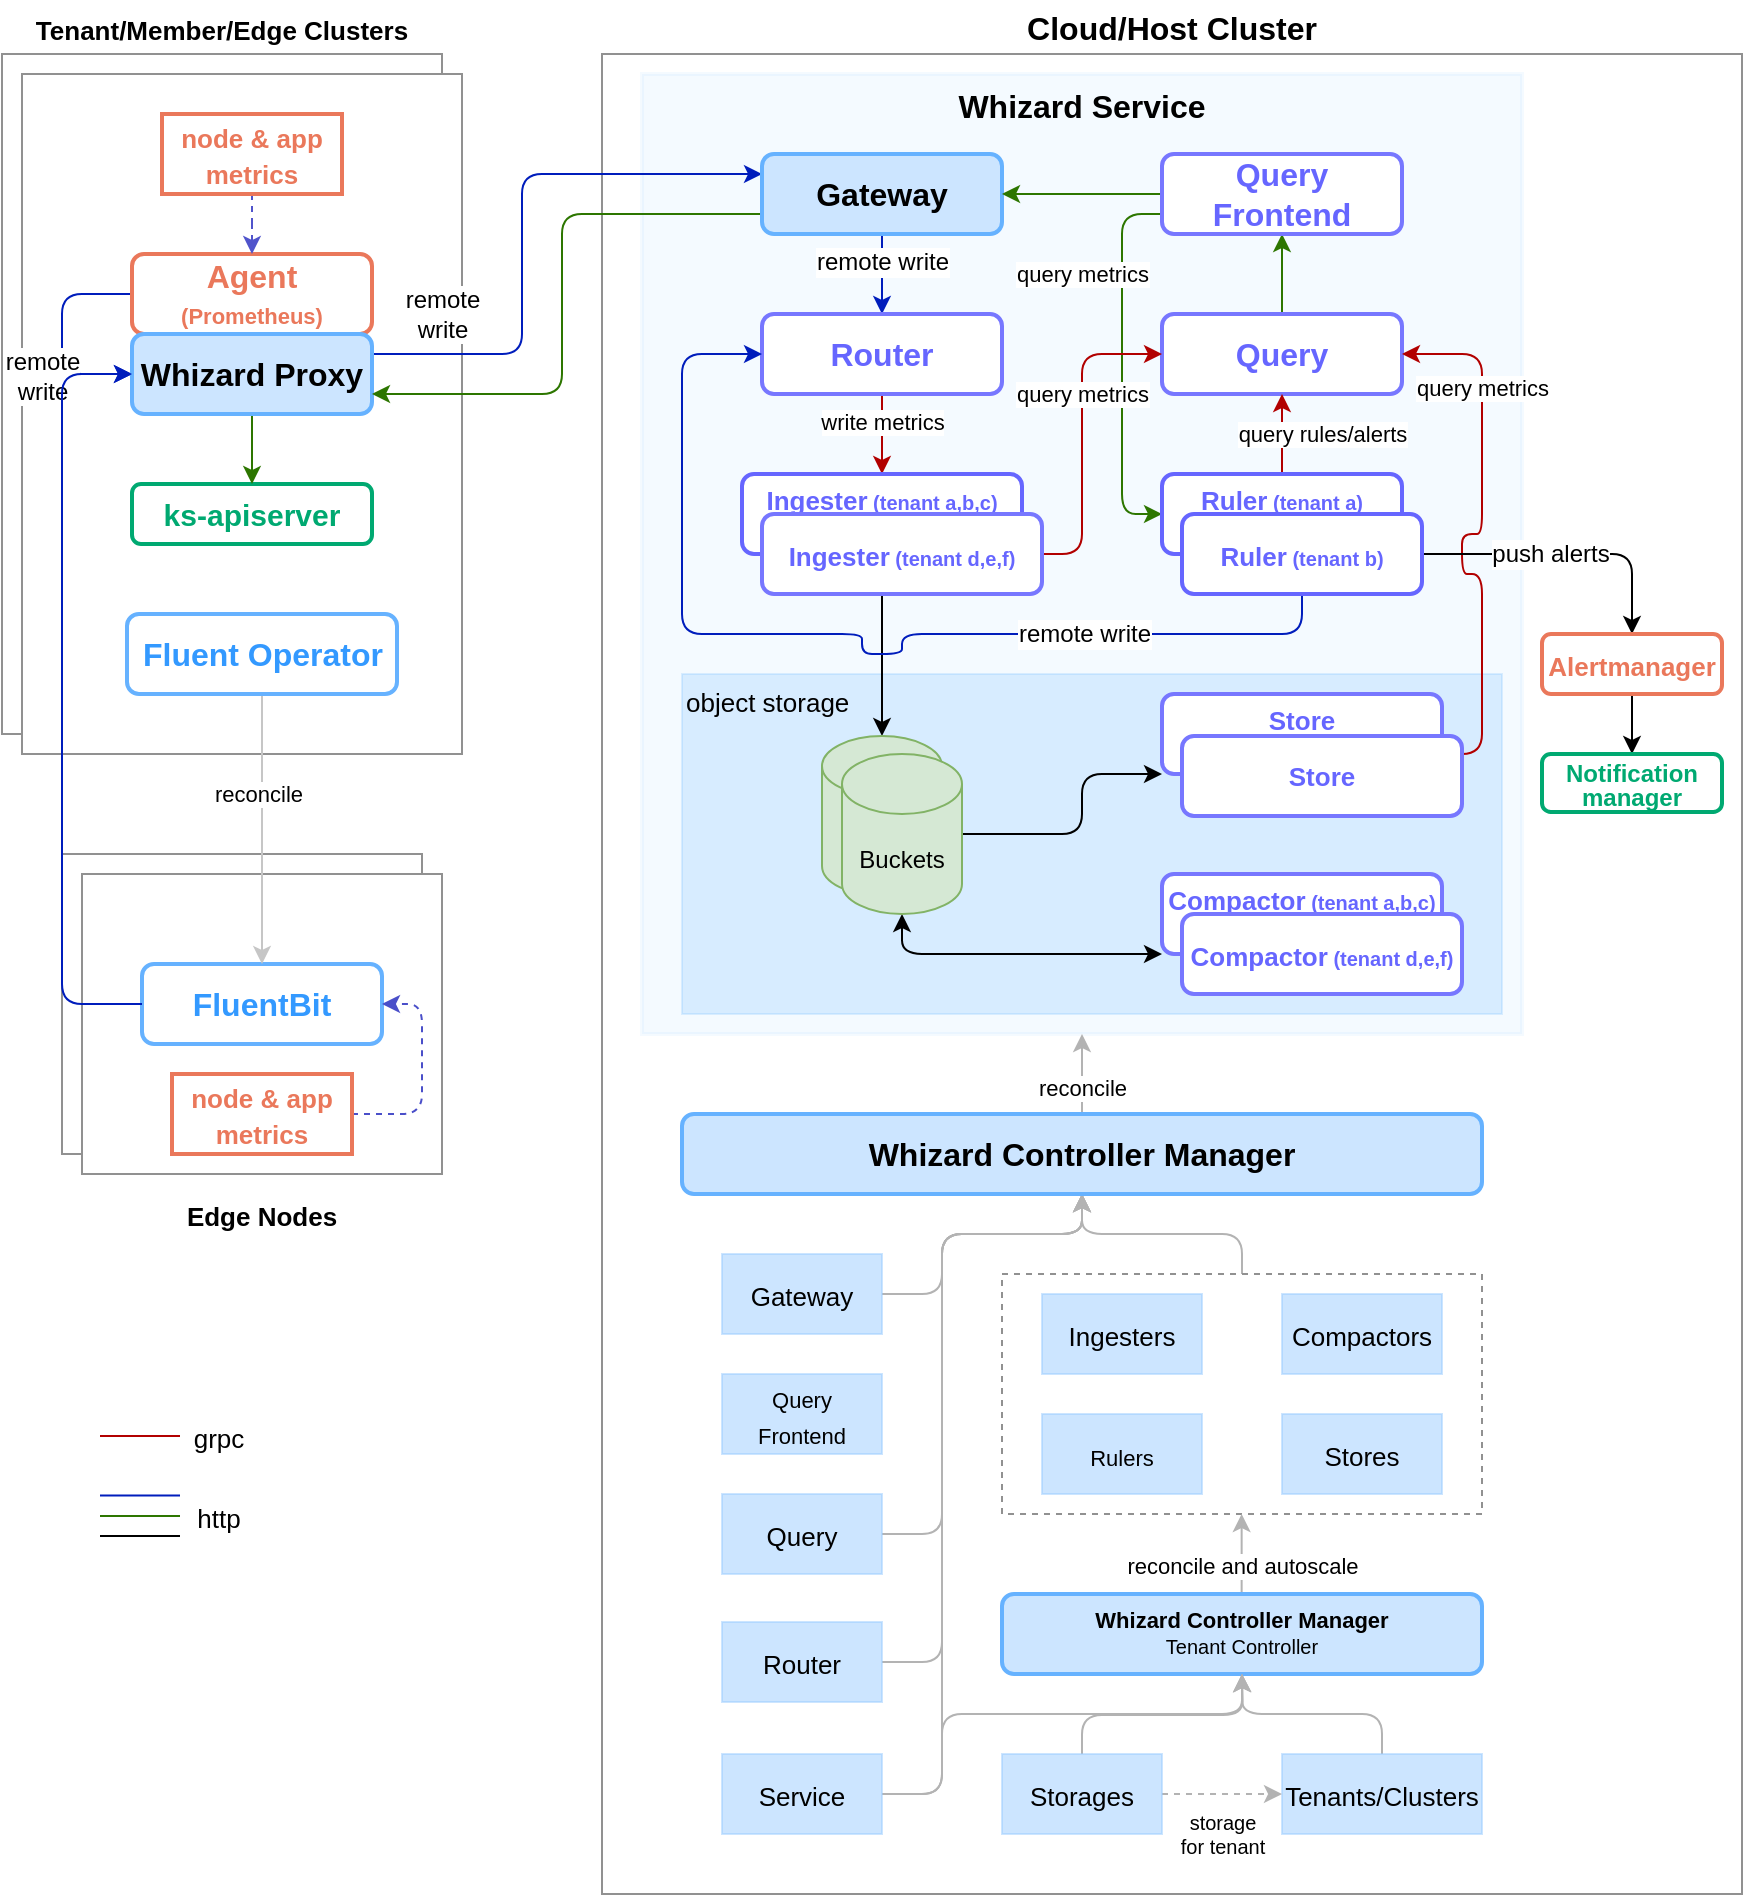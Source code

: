 <mxfile>
    <diagram id="Wn8onYKOnq_qN8UQVsHJ" name="Page-1">
        <mxGraphModel dx="1137" dy="651" grid="1" gridSize="10" guides="1" tooltips="1" connect="1" arrows="1" fold="1" page="1" pageScale="1" pageWidth="1654" pageHeight="2336" math="0" shadow="0">
            <root>
                <mxCell id="0"/>
                <mxCell id="1" parent="0" visible="0"/>
                <mxCell id="JxBNzHUlp17vYYM24ywU-93" value="background" parent="0" visible="0"/>
                <mxCell id="JxBNzHUlp17vYYM24ywU-95" value="design" style="" parent="0"/>
                <mxCell id="JxBNzHUlp17vYYM24ywU-99" value="&lt;font style=&quot;&quot;&gt;&lt;font style=&quot;font-size: 16px;&quot;&gt;&lt;b&gt;Cloud/Host Cluster&lt;/b&gt;&lt;/font&gt;&lt;br&gt;&lt;/font&gt;" style="rounded=0;whiteSpace=wrap;html=1;verticalAlign=bottom;labelPosition=center;verticalLabelPosition=top;align=center;fontSize=20;fillColor=none;strokeColor=#919191;" parent="JxBNzHUlp17vYYM24ywU-95" vertex="1">
                    <mxGeometry x="370" y="910" width="570" height="920" as="geometry"/>
                </mxCell>
                <mxCell id="JxBNzHUlp17vYYM24ywU-96" value="" style="rounded=0;whiteSpace=wrap;html=1;verticalAlign=top;labelPosition=center;verticalLabelPosition=middle;align=center;fontSize=20;fillColor=default;strokeColor=#919191;shadow=0;" parent="JxBNzHUlp17vYYM24ywU-95" vertex="1">
                    <mxGeometry x="100" y="1310" width="180" height="150" as="geometry"/>
                </mxCell>
                <mxCell id="JxBNzHUlp17vYYM24ywU-97" value="&lt;font style=&quot;font-size: 13px;&quot;&gt;&lt;b&gt;Edge Nodes&lt;/b&gt;&lt;/font&gt;" style="rounded=0;whiteSpace=wrap;html=1;verticalAlign=top;labelPosition=center;verticalLabelPosition=bottom;align=center;fontSize=20;fillColor=default;strokeColor=#919191;shadow=0;" parent="JxBNzHUlp17vYYM24ywU-95" vertex="1">
                    <mxGeometry x="110" y="1320" width="180" height="150" as="geometry"/>
                </mxCell>
                <mxCell id="JxBNzHUlp17vYYM24ywU-101" style="edgeStyle=orthogonalEdgeStyle;html=1;entryX=0.5;entryY=1;entryDx=0;entryDy=0;fontSize=11;fontColor=#000000;strokeColor=#B3B3B3;" parent="JxBNzHUlp17vYYM24ywU-95" source="JxBNzHUlp17vYYM24ywU-102" target="JxBNzHUlp17vYYM24ywU-182" edge="1">
                    <mxGeometry relative="1" as="geometry"/>
                </mxCell>
                <mxCell id="JxBNzHUlp17vYYM24ywU-102" value="" style="rounded=0;whiteSpace=wrap;html=1;verticalAlign=top;labelPosition=center;verticalLabelPosition=bottom;align=center;fontSize=20;fillColor=none;strokeColor=#919191;dashed=1;" parent="JxBNzHUlp17vYYM24ywU-95" vertex="1">
                    <mxGeometry x="570" y="1520" width="240" height="120" as="geometry"/>
                </mxCell>
                <mxCell id="JxBNzHUlp17vYYM24ywU-103" value="&lt;span style=&quot;font-size: 16px&quot;&gt;&lt;b&gt;Whizard Service&lt;/b&gt;&lt;/span&gt;" style="rounded=0;whiteSpace=wrap;html=1;fontSize=15;strokeWidth=2;fillColor=#66B2FF;gradientColor=none;gradientDirection=north;strokeColor=#66B2FF;verticalAlign=top;opacity=7;" parent="JxBNzHUlp17vYYM24ywU-95" vertex="1">
                    <mxGeometry x="390" y="920" width="440" height="480" as="geometry"/>
                </mxCell>
                <mxCell id="JxBNzHUlp17vYYM24ywU-104" value="&lt;font style=&quot;font-size: 13px;&quot;&gt;object storage&lt;/font&gt;" style="rounded=0;whiteSpace=wrap;html=1;verticalAlign=top;labelPosition=center;verticalLabelPosition=middle;align=left;fontSize=13;fillColor=#66B2FF;strokeColor=#66B2FF;shadow=0;opacity=20;" parent="JxBNzHUlp17vYYM24ywU-95" vertex="1">
                    <mxGeometry x="410" y="1220" width="410" height="170" as="geometry"/>
                </mxCell>
                <mxCell id="JxBNzHUlp17vYYM24ywU-105" value="&lt;font size=&quot;1&quot; style=&quot;&quot;&gt;&lt;b style=&quot;font-size: 13px;&quot;&gt;Tenant/Member/Edge Clusters&lt;/b&gt;&lt;/font&gt;" style="rounded=0;whiteSpace=wrap;html=1;verticalAlign=bottom;labelPosition=center;verticalLabelPosition=top;align=center;fontSize=20;fillColor=default;strokeColor=#919191;" parent="JxBNzHUlp17vYYM24ywU-95" vertex="1">
                    <mxGeometry x="70" y="910" width="220" height="340" as="geometry"/>
                </mxCell>
                <mxCell id="JxBNzHUlp17vYYM24ywU-106" value="" style="rounded=0;whiteSpace=wrap;html=1;verticalAlign=bottom;labelPosition=center;verticalLabelPosition=top;align=center;fontSize=20;fillColor=default;strokeColor=#919191;shadow=0;" parent="JxBNzHUlp17vYYM24ywU-95" vertex="1">
                    <mxGeometry x="80" y="920" width="220" height="340" as="geometry"/>
                </mxCell>
                <mxCell id="JxBNzHUlp17vYYM24ywU-107" value="&lt;font color=&quot;#00a971&quot; style=&quot;font-size: 15px;&quot;&gt;&lt;b style=&quot;font-size: 15px;&quot;&gt;ks-apiserver&lt;/b&gt;&lt;/font&gt;" style="rounded=1;whiteSpace=wrap;html=1;strokeWidth=2;fontSize=15;fillColor=#FFFFFF;strokeColor=#00A971;" parent="JxBNzHUlp17vYYM24ywU-95" vertex="1">
                    <mxGeometry x="135" y="1125" width="120" height="30" as="geometry"/>
                </mxCell>
                <mxCell id="JxBNzHUlp17vYYM24ywU-108" style="edgeStyle=orthogonalEdgeStyle;html=1;entryX=0;entryY=0.5;entryDx=0;entryDy=0;fontSize=16;exitX=0;exitY=0.5;exitDx=0;exitDy=0;strokeColor=#001DBC;" parent="JxBNzHUlp17vYYM24ywU-95" source="JxBNzHUlp17vYYM24ywU-110" target="JxBNzHUlp17vYYM24ywU-114" edge="1">
                    <mxGeometry relative="1" as="geometry">
                        <Array as="points">
                            <mxPoint x="100" y="1030"/>
                            <mxPoint x="100" y="1070"/>
                        </Array>
                    </mxGeometry>
                </mxCell>
                <mxCell id="JxBNzHUlp17vYYM24ywU-109" value="&lt;font style=&quot;font-size: 12px;&quot;&gt;remote&lt;br&gt;write&lt;/font&gt;" style="edgeLabel;html=1;align=center;verticalAlign=middle;resizable=0;points=[];fontSize=12;" parent="JxBNzHUlp17vYYM24ywU-108" connectable="0" vertex="1">
                    <mxGeometry x="-0.189" y="-1" relative="1" as="geometry">
                        <mxPoint x="-9" y="31" as="offset"/>
                    </mxGeometry>
                </mxCell>
                <mxCell id="JxBNzHUlp17vYYM24ywU-110" value="&lt;font&gt;&lt;b&gt;&lt;span style=&quot;font-size: 16px&quot;&gt;Agent &lt;/span&gt;&lt;font style=&quot;font-size: 11px&quot;&gt;(Prometheus)&lt;/font&gt;&lt;/b&gt;&lt;/font&gt;" style="rounded=1;whiteSpace=wrap;html=1;fontSize=15;strokeWidth=2;fillColor=#FFFFFF;gradientColor=none;gradientDirection=north;strokeColor=#EA785B;fontColor=#EA785B;" parent="JxBNzHUlp17vYYM24ywU-95" vertex="1">
                    <mxGeometry x="135" y="1010" width="120" height="40" as="geometry"/>
                </mxCell>
                <mxCell id="JxBNzHUlp17vYYM24ywU-111" style="edgeStyle=orthogonalEdgeStyle;html=1;startArrow=none;startFill=0;strokeColor=#001DBC;elbow=vertical;exitX=1;exitY=0.25;exitDx=0;exitDy=0;entryX=0;entryY=0.25;entryDx=0;entryDy=0;" parent="JxBNzHUlp17vYYM24ywU-95" source="JxBNzHUlp17vYYM24ywU-114" target="JxBNzHUlp17vYYM24ywU-121" edge="1">
                    <mxGeometry relative="1" as="geometry">
                        <Array as="points">
                            <mxPoint x="330" y="1060"/>
                            <mxPoint x="330" y="970"/>
                        </Array>
                        <mxPoint x="110" y="1020" as="targetPoint"/>
                    </mxGeometry>
                </mxCell>
                <mxCell id="JxBNzHUlp17vYYM24ywU-112" value="&lt;font style=&quot;font-size: 12px;&quot;&gt;remote &lt;br&gt;write&lt;/font&gt;" style="edgeLabel;html=1;align=center;verticalAlign=middle;resizable=0;points=[];fontSize=12;" parent="JxBNzHUlp17vYYM24ywU-111" connectable="0" vertex="1">
                    <mxGeometry x="0.025" y="1" relative="1" as="geometry">
                        <mxPoint x="-39" y="51" as="offset"/>
                    </mxGeometry>
                </mxCell>
                <mxCell id="JxBNzHUlp17vYYM24ywU-113" style="edgeStyle=orthogonalEdgeStyle;html=1;startArrow=none;startFill=0;strokeColor=#2D7600;elbow=vertical;" parent="JxBNzHUlp17vYYM24ywU-95" source="JxBNzHUlp17vYYM24ywU-114" target="JxBNzHUlp17vYYM24ywU-107" edge="1">
                    <mxGeometry relative="1" as="geometry"/>
                </mxCell>
                <mxCell id="JxBNzHUlp17vYYM24ywU-114" value="&lt;span style=&quot;font-size: 16px&quot;&gt;&lt;b&gt;Whizard Proxy&lt;/b&gt;&lt;/span&gt;" style="rounded=1;whiteSpace=wrap;html=1;fontSize=15;strokeWidth=2;fillColor=#CCE5FF;gradientColor=none;gradientDirection=east;strokeColor=#66B2FF;fontColor=#000000;" parent="JxBNzHUlp17vYYM24ywU-95" vertex="1">
                    <mxGeometry x="135" y="1050" width="120" height="40" as="geometry"/>
                </mxCell>
                <mxCell id="JxBNzHUlp17vYYM24ywU-115" style="edgeStyle=orthogonalEdgeStyle;html=1;fontSize=11;fontColor=#E6E6E6;strokeColor=#B3B3B3;" parent="JxBNzHUlp17vYYM24ywU-95" edge="1">
                    <mxGeometry relative="1" as="geometry">
                        <mxPoint x="689.82" y="1680" as="sourcePoint"/>
                        <mxPoint x="689.82" y="1640" as="targetPoint"/>
                    </mxGeometry>
                </mxCell>
                <mxCell id="JxBNzHUlp17vYYM24ywU-116" value="&lt;font color=&quot;#000000&quot;&gt;reconcile and autoscale&lt;/font&gt;" style="edgeLabel;html=1;align=center;verticalAlign=middle;resizable=0;points=[];fontSize=11;fontColor=#E6E6E6;" parent="JxBNzHUlp17vYYM24ywU-115" connectable="0" vertex="1">
                    <mxGeometry x="-0.286" y="-1" relative="1" as="geometry">
                        <mxPoint x="-1" as="offset"/>
                    </mxGeometry>
                </mxCell>
                <mxCell id="JxBNzHUlp17vYYM24ywU-117" value="&lt;font&gt;&lt;b style=&quot;font-size: 11px&quot;&gt;Whizard Controller Manager&lt;/b&gt;&lt;br&gt;&lt;font style=&quot;font-size: 10px&quot;&gt;Tenant Controller&lt;/font&gt;&lt;br&gt;&lt;/font&gt;" style="rounded=1;whiteSpace=wrap;html=1;fontSize=11;strokeWidth=2;fillColor=#CCE5FF;gradientColor=#CCE5FF;gradientDirection=east;strokeColor=#66B2FF;verticalAlign=top;fontColor=#000000;" parent="JxBNzHUlp17vYYM24ywU-95" vertex="1">
                    <mxGeometry x="570" y="1680" width="240" height="40" as="geometry"/>
                </mxCell>
                <mxCell id="JxBNzHUlp17vYYM24ywU-118" style="edgeStyle=orthogonalEdgeStyle;html=1;entryX=0.5;entryY=0;entryDx=0;entryDy=0;strokeColor=#001DBC;" parent="JxBNzHUlp17vYYM24ywU-95" source="JxBNzHUlp17vYYM24ywU-121" target="JxBNzHUlp17vYYM24ywU-130" edge="1">
                    <mxGeometry relative="1" as="geometry"/>
                </mxCell>
                <mxCell id="JxBNzHUlp17vYYM24ywU-119" value="remote write" style="edgeLabel;html=1;align=center;verticalAlign=middle;resizable=0;points=[];fontSize=12;" parent="JxBNzHUlp17vYYM24ywU-118" connectable="0" vertex="1">
                    <mxGeometry x="-0.305" relative="1" as="geometry">
                        <mxPoint as="offset"/>
                    </mxGeometry>
                </mxCell>
                <mxCell id="JxBNzHUlp17vYYM24ywU-120" style="edgeStyle=orthogonalEdgeStyle;html=1;entryX=1;entryY=0.75;entryDx=0;entryDy=0;startArrow=none;startFill=0;strokeColor=#2D7600;elbow=vertical;exitX=0;exitY=0.75;exitDx=0;exitDy=0;" parent="JxBNzHUlp17vYYM24ywU-95" source="JxBNzHUlp17vYYM24ywU-121" target="JxBNzHUlp17vYYM24ywU-114" edge="1">
                    <mxGeometry relative="1" as="geometry">
                        <Array as="points">
                            <mxPoint x="350" y="990"/>
                            <mxPoint x="350" y="1080"/>
                        </Array>
                    </mxGeometry>
                </mxCell>
                <mxCell id="JxBNzHUlp17vYYM24ywU-121" value="&lt;span style=&quot;font-size: 16px&quot;&gt;&lt;b&gt;Gateway&lt;/b&gt;&lt;/span&gt;" style="rounded=1;whiteSpace=wrap;html=1;fontSize=15;strokeWidth=2;fillColor=#CCE5FF;gradientColor=none;gradientDirection=east;strokeColor=#66B2FF;" parent="JxBNzHUlp17vYYM24ywU-95" vertex="1">
                    <mxGeometry x="450" y="960" width="120" height="40" as="geometry"/>
                </mxCell>
                <mxCell id="JxBNzHUlp17vYYM24ywU-122" style="edgeStyle=orthogonalEdgeStyle;html=1;strokeColor=#2D7600;" parent="JxBNzHUlp17vYYM24ywU-95" source="JxBNzHUlp17vYYM24ywU-125" target="JxBNzHUlp17vYYM24ywU-127" edge="1">
                    <mxGeometry relative="1" as="geometry"/>
                </mxCell>
                <mxCell id="JxBNzHUlp17vYYM24ywU-123" style="edgeStyle=orthogonalEdgeStyle;html=1;entryX=0;entryY=0.5;entryDx=0;entryDy=0;startArrow=none;startFill=0;strokeColor=#2D7600;elbow=vertical;exitX=0;exitY=0.75;exitDx=0;exitDy=0;" parent="JxBNzHUlp17vYYM24ywU-95" source="JxBNzHUlp17vYYM24ywU-127" target="JxBNzHUlp17vYYM24ywU-142" edge="1">
                    <mxGeometry relative="1" as="geometry">
                        <Array as="points">
                            <mxPoint x="630" y="990"/>
                            <mxPoint x="630" y="1140"/>
                        </Array>
                    </mxGeometry>
                </mxCell>
                <mxCell id="JxBNzHUlp17vYYM24ywU-124" value="query metrics" style="edgeLabel;html=1;align=center;verticalAlign=middle;resizable=0;points=[];fontSize=11;" parent="JxBNzHUlp17vYYM24ywU-123" connectable="0" vertex="1">
                    <mxGeometry x="-0.372" relative="1" as="geometry">
                        <mxPoint x="-20" y="-10" as="offset"/>
                    </mxGeometry>
                </mxCell>
                <mxCell id="JxBNzHUlp17vYYM24ywU-125" value="&lt;span style=&quot;font-size: 16px&quot;&gt;&lt;b&gt;Query&lt;/b&gt;&lt;/span&gt;" style="rounded=1;whiteSpace=wrap;html=1;fontSize=15;strokeWidth=2;fillColor=default;gradientColor=none;gradientDirection=east;strokeColor=#7777FF;fontColor=#6666FF;" parent="JxBNzHUlp17vYYM24ywU-95" vertex="1">
                    <mxGeometry x="650" y="1040" width="120" height="40" as="geometry"/>
                </mxCell>
                <mxCell id="JxBNzHUlp17vYYM24ywU-126" style="edgeStyle=orthogonalEdgeStyle;html=1;entryX=1;entryY=0.5;entryDx=0;entryDy=0;strokeColor=#2D7600;" parent="JxBNzHUlp17vYYM24ywU-95" source="JxBNzHUlp17vYYM24ywU-127" target="JxBNzHUlp17vYYM24ywU-121" edge="1">
                    <mxGeometry relative="1" as="geometry"/>
                </mxCell>
                <mxCell id="JxBNzHUlp17vYYM24ywU-127" value="&lt;span style=&quot;font-size: 16px&quot;&gt;&lt;b&gt;Query&lt;br&gt;Frontend&lt;/b&gt;&lt;/span&gt;" style="rounded=1;whiteSpace=wrap;html=1;fontSize=15;strokeWidth=2;fillColor=default;gradientColor=none;gradientDirection=east;strokeColor=#7777FF;fontColor=#6666FF;" parent="JxBNzHUlp17vYYM24ywU-95" vertex="1">
                    <mxGeometry x="650" y="960" width="120" height="40" as="geometry"/>
                </mxCell>
                <mxCell id="JxBNzHUlp17vYYM24ywU-128" style="edgeStyle=orthogonalEdgeStyle;html=1;entryX=0.5;entryY=0;entryDx=0;entryDy=0;strokeColor=#B20000;" parent="JxBNzHUlp17vYYM24ywU-95" source="JxBNzHUlp17vYYM24ywU-130" target="JxBNzHUlp17vYYM24ywU-132" edge="1">
                    <mxGeometry relative="1" as="geometry"/>
                </mxCell>
                <mxCell id="JxBNzHUlp17vYYM24ywU-129" value="write metrics" style="edgeLabel;html=1;align=center;verticalAlign=middle;resizable=0;points=[];fontSize=11;" parent="JxBNzHUlp17vYYM24ywU-128" connectable="0" vertex="1">
                    <mxGeometry x="-0.295" relative="1" as="geometry">
                        <mxPoint as="offset"/>
                    </mxGeometry>
                </mxCell>
                <mxCell id="JxBNzHUlp17vYYM24ywU-130" value="&lt;span style=&quot;font-size: 16px&quot;&gt;&lt;b&gt;Router&lt;/b&gt;&lt;/span&gt;" style="rounded=1;whiteSpace=wrap;html=1;fontSize=15;strokeWidth=2;fillColor=default;gradientColor=none;gradientDirection=east;strokeColor=#7777FF;fontColor=#6666FF;" parent="JxBNzHUlp17vYYM24ywU-95" vertex="1">
                    <mxGeometry x="450" y="1040" width="120" height="40" as="geometry"/>
                </mxCell>
                <mxCell id="JxBNzHUlp17vYYM24ywU-131" style="edgeStyle=orthogonalEdgeStyle;html=1;startArrow=none;startFill=0;strokeColor=#000000;elbow=vertical;entryX=0.5;entryY=0;entryDx=0;entryDy=0;entryPerimeter=0;" parent="JxBNzHUlp17vYYM24ywU-95" source="JxBNzHUlp17vYYM24ywU-132" target="JxBNzHUlp17vYYM24ywU-148" edge="1">
                    <mxGeometry relative="1" as="geometry">
                        <mxPoint x="500" y="1250" as="targetPoint"/>
                    </mxGeometry>
                </mxCell>
                <mxCell id="JxBNzHUlp17vYYM24ywU-132" value="&lt;b style=&quot;line-height: 1&quot;&gt;&lt;font style=&quot;font-size: 13px&quot;&gt;Ingester&lt;/font&gt;&lt;/b&gt;&lt;b style=&quot;font-size: 10px ; line-height: 1&quot;&gt; (tenant a,b,c)&lt;/b&gt;" style="rounded=1;whiteSpace=wrap;html=1;fontSize=10;strokeWidth=2;fillColor=default;gradientColor=none;gradientDirection=east;strokeColor=#6666FF;verticalAlign=top;labelPosition=center;verticalLabelPosition=middle;align=center;fontColor=#6666FF;" parent="JxBNzHUlp17vYYM24ywU-95" vertex="1">
                    <mxGeometry x="440" y="1120" width="140" height="40" as="geometry"/>
                </mxCell>
                <mxCell id="JxBNzHUlp17vYYM24ywU-133" style="edgeStyle=orthogonalEdgeStyle;html=1;entryX=1;entryY=0.5;entryDx=0;entryDy=0;strokeColor=#B20000;" parent="JxBNzHUlp17vYYM24ywU-95" target="JxBNzHUlp17vYYM24ywU-125" edge="1">
                    <mxGeometry relative="1" as="geometry">
                        <mxPoint x="780" y="1260" as="sourcePoint"/>
                        <Array as="points">
                            <mxPoint x="810" y="1260"/>
                            <mxPoint x="810" y="1170"/>
                            <mxPoint x="800" y="1170"/>
                            <mxPoint x="800" y="1150"/>
                            <mxPoint x="810" y="1150"/>
                            <mxPoint x="810" y="1060"/>
                        </Array>
                    </mxGeometry>
                </mxCell>
                <mxCell id="JxBNzHUlp17vYYM24ywU-134" value="query metrics" style="edgeLabel;html=1;align=center;verticalAlign=middle;resizable=0;points=[];fontSize=11;" parent="JxBNzHUlp17vYYM24ywU-133" connectable="0" vertex="1">
                    <mxGeometry x="0.61" relative="1" as="geometry">
                        <mxPoint as="offset"/>
                    </mxGeometry>
                </mxCell>
                <mxCell id="JxBNzHUlp17vYYM24ywU-135" style="edgeStyle=orthogonalEdgeStyle;html=1;entryX=0;entryY=0.5;entryDx=0;entryDy=0;startArrow=none;startFill=0;strokeColor=#B20000;elbow=vertical;" parent="JxBNzHUlp17vYYM24ywU-95" source="JxBNzHUlp17vYYM24ywU-137" target="JxBNzHUlp17vYYM24ywU-125" edge="1">
                    <mxGeometry relative="1" as="geometry">
                        <Array as="points">
                            <mxPoint x="610" y="1160"/>
                            <mxPoint x="610" y="1060"/>
                        </Array>
                    </mxGeometry>
                </mxCell>
                <mxCell id="JxBNzHUlp17vYYM24ywU-136" value="query metrics" style="edgeLabel;html=1;align=center;verticalAlign=middle;resizable=0;points=[];fontSize=11;" parent="JxBNzHUlp17vYYM24ywU-135" connectable="0" vertex="1">
                    <mxGeometry x="0.078" relative="1" as="geometry">
                        <mxPoint y="-14" as="offset"/>
                    </mxGeometry>
                </mxCell>
                <mxCell id="JxBNzHUlp17vYYM24ywU-137" value="&lt;b style=&quot;line-height: 1&quot;&gt;&lt;font style=&quot;font-size: 13px&quot;&gt;Ingester&lt;/font&gt;&lt;/b&gt;&lt;b style=&quot;font-size: 10px ; line-height: 1&quot;&gt; (tenant d,e,f)&lt;/b&gt;" style="rounded=1;whiteSpace=wrap;html=1;fontSize=15;strokeWidth=2;fillColor=default;gradientColor=none;gradientDirection=east;strokeColor=#7777FF;fontColor=#6666FF;" parent="JxBNzHUlp17vYYM24ywU-95" vertex="1">
                    <mxGeometry x="450" y="1140" width="140" height="40" as="geometry"/>
                </mxCell>
                <mxCell id="JxBNzHUlp17vYYM24ywU-138" value="&lt;b style=&quot;line-height: 1&quot;&gt;&lt;font style=&quot;font-size: 13px&quot;&gt;Compactor&lt;/font&gt;&lt;/b&gt;&lt;b style=&quot;font-size: 10px ; line-height: 1&quot;&gt; (tenant a,b,c)&lt;/b&gt;" style="rounded=1;whiteSpace=wrap;html=1;fontSize=10;strokeWidth=2;fillColor=default;gradientColor=none;gradientDirection=east;strokeColor=#7777FF;verticalAlign=top;labelPosition=center;verticalLabelPosition=middle;align=center;fontColor=#6666FF;" parent="JxBNzHUlp17vYYM24ywU-95" vertex="1">
                    <mxGeometry x="650" y="1320" width="140" height="40" as="geometry"/>
                </mxCell>
                <mxCell id="JxBNzHUlp17vYYM24ywU-139" value="&lt;b style=&quot;line-height: 1&quot;&gt;&lt;font style=&quot;font-size: 13px&quot;&gt;Compactor&lt;/font&gt;&lt;/b&gt;&lt;b style=&quot;font-size: 10px ; line-height: 1&quot;&gt; (tenant d,e,f)&lt;/b&gt;" style="rounded=1;whiteSpace=wrap;html=1;fontSize=15;strokeWidth=2;fillColor=default;gradientColor=none;gradientDirection=east;strokeColor=#7777FF;fontColor=#6666FF;" parent="JxBNzHUlp17vYYM24ywU-95" vertex="1">
                    <mxGeometry x="660" y="1340" width="140" height="40" as="geometry"/>
                </mxCell>
                <mxCell id="JxBNzHUlp17vYYM24ywU-140" style="edgeStyle=orthogonalEdgeStyle;html=1;entryX=0.5;entryY=1;entryDx=0;entryDy=0;startArrow=none;startFill=0;strokeColor=#B20000;elbow=vertical;exitX=0.5;exitY=0;exitDx=0;exitDy=0;" parent="JxBNzHUlp17vYYM24ywU-95" source="JxBNzHUlp17vYYM24ywU-142" target="JxBNzHUlp17vYYM24ywU-125" edge="1">
                    <mxGeometry relative="1" as="geometry"/>
                </mxCell>
                <mxCell id="JxBNzHUlp17vYYM24ywU-141" value="&lt;font style=&quot;font-size: 11px;&quot;&gt;query rules/alerts&lt;/font&gt;" style="edgeLabel;html=1;align=center;verticalAlign=middle;resizable=0;points=[];fontSize=11;" parent="JxBNzHUlp17vYYM24ywU-140" connectable="0" vertex="1">
                    <mxGeometry x="-0.285" y="1" relative="1" as="geometry">
                        <mxPoint x="21" y="-6" as="offset"/>
                    </mxGeometry>
                </mxCell>
                <mxCell id="JxBNzHUlp17vYYM24ywU-142" value="&lt;b style=&quot;line-height: 1&quot;&gt;&lt;font style=&quot;font-size: 13px&quot;&gt;Ruler&lt;/font&gt;&lt;/b&gt;&lt;b style=&quot;font-size: 10px ; line-height: 1&quot;&gt; (tenant a)&lt;/b&gt;" style="rounded=1;whiteSpace=wrap;html=1;fontSize=10;strokeWidth=2;fillColor=default;gradientColor=none;gradientDirection=east;strokeColor=#6666FF;verticalAlign=top;labelPosition=center;verticalLabelPosition=middle;align=center;fontColor=#6666FF;" parent="JxBNzHUlp17vYYM24ywU-95" vertex="1">
                    <mxGeometry x="650" y="1120" width="120" height="40" as="geometry"/>
                </mxCell>
                <mxCell id="JxBNzHUlp17vYYM24ywU-143" style="edgeStyle=orthogonalEdgeStyle;html=1;entryX=0;entryY=0.5;entryDx=0;entryDy=0;strokeColor=#001DBC;exitX=0.5;exitY=1;exitDx=0;exitDy=0;" parent="JxBNzHUlp17vYYM24ywU-95" source="JxBNzHUlp17vYYM24ywU-147" target="JxBNzHUlp17vYYM24ywU-130" edge="1">
                    <mxGeometry relative="1" as="geometry">
                        <Array as="points">
                            <mxPoint x="720" y="1200"/>
                            <mxPoint x="520" y="1200"/>
                            <mxPoint x="520" y="1210"/>
                            <mxPoint x="500" y="1210"/>
                            <mxPoint x="500" y="1200"/>
                            <mxPoint x="410" y="1200"/>
                            <mxPoint x="410" y="1060"/>
                        </Array>
                    </mxGeometry>
                </mxCell>
                <mxCell id="JxBNzHUlp17vYYM24ywU-144" value="remote write" style="edgeLabel;html=1;align=center;verticalAlign=middle;resizable=0;points=[];fontSize=12;" parent="JxBNzHUlp17vYYM24ywU-143" connectable="0" vertex="1">
                    <mxGeometry x="-0.469" y="1" relative="1" as="geometry">
                        <mxPoint x="11" y="-1" as="offset"/>
                    </mxGeometry>
                </mxCell>
                <mxCell id="JxBNzHUlp17vYYM24ywU-145" style="edgeStyle=orthogonalEdgeStyle;html=1;entryX=0.5;entryY=0;entryDx=0;entryDy=0;startArrow=none;startFill=0;strokeColor=#000000;elbow=vertical;" parent="JxBNzHUlp17vYYM24ywU-95" source="JxBNzHUlp17vYYM24ywU-147" target="JxBNzHUlp17vYYM24ywU-154" edge="1">
                    <mxGeometry relative="1" as="geometry">
                        <Array as="points">
                            <mxPoint x="885" y="1160"/>
                        </Array>
                    </mxGeometry>
                </mxCell>
                <mxCell id="JxBNzHUlp17vYYM24ywU-146" value="&lt;font style=&quot;font-size: 12px;&quot;&gt;push alerts&lt;/font&gt;" style="edgeLabel;html=1;align=center;verticalAlign=middle;resizable=0;points=[];fontSize=12;" parent="JxBNzHUlp17vYYM24ywU-145" connectable="0" vertex="1">
                    <mxGeometry x="0.318" y="2" relative="1" as="geometry">
                        <mxPoint x="-32" y="2" as="offset"/>
                    </mxGeometry>
                </mxCell>
                <mxCell id="JxBNzHUlp17vYYM24ywU-147" value="&lt;b style=&quot;line-height: 1&quot;&gt;&lt;font style=&quot;font-size: 13px&quot;&gt;Ruler&lt;/font&gt;&lt;/b&gt;&lt;b style=&quot;font-size: 10px ; line-height: 1&quot;&gt; (tenant b)&lt;/b&gt;" style="rounded=1;whiteSpace=wrap;html=1;fontSize=15;strokeWidth=2;fillColor=default;gradientColor=none;gradientDirection=east;strokeColor=#6666FF;fontColor=#6666FF;" parent="JxBNzHUlp17vYYM24ywU-95" vertex="1">
                    <mxGeometry x="660" y="1140" width="120" height="40" as="geometry"/>
                </mxCell>
                <mxCell id="JxBNzHUlp17vYYM24ywU-148" value="" style="shape=cylinder3;whiteSpace=wrap;html=1;boundedLbl=1;backgroundOutline=1;size=15;fillColor=#d5e8d4;strokeColor=#82b366;" parent="JxBNzHUlp17vYYM24ywU-95" vertex="1">
                    <mxGeometry x="480" y="1251" width="60" height="80" as="geometry"/>
                </mxCell>
                <mxCell id="JxBNzHUlp17vYYM24ywU-149" style="edgeStyle=orthogonalEdgeStyle;html=1;strokeColor=#000000;elbow=vertical;exitX=0.5;exitY=1;exitDx=0;exitDy=0;exitPerimeter=0;startArrow=classic;startFill=1;" parent="JxBNzHUlp17vYYM24ywU-95" source="JxBNzHUlp17vYYM24ywU-151" edge="1">
                    <mxGeometry relative="1" as="geometry">
                        <mxPoint x="650" y="1360" as="targetPoint"/>
                        <Array as="points">
                            <mxPoint x="520" y="1360"/>
                        </Array>
                    </mxGeometry>
                </mxCell>
                <mxCell id="JxBNzHUlp17vYYM24ywU-150" style="edgeStyle=orthogonalEdgeStyle;html=1;entryX=0;entryY=1;entryDx=0;entryDy=0;startArrow=none;startFill=0;strokeColor=#000000;elbow=vertical;" parent="JxBNzHUlp17vYYM24ywU-95" source="JxBNzHUlp17vYYM24ywU-151" target="JxBNzHUlp17vYYM24ywU-152" edge="1">
                    <mxGeometry relative="1" as="geometry">
                        <Array as="points">
                            <mxPoint x="610" y="1300"/>
                            <mxPoint x="610" y="1270"/>
                        </Array>
                    </mxGeometry>
                </mxCell>
                <mxCell id="JxBNzHUlp17vYYM24ywU-151" value="Buckets" style="shape=cylinder3;whiteSpace=wrap;html=1;boundedLbl=1;backgroundOutline=1;size=15;fillColor=#d5e8d4;strokeColor=#82b366;" parent="JxBNzHUlp17vYYM24ywU-95" vertex="1">
                    <mxGeometry x="490" y="1260" width="60" height="80" as="geometry"/>
                </mxCell>
                <mxCell id="JxBNzHUlp17vYYM24ywU-152" value="&lt;b style=&quot;line-height: 1&quot;&gt;&lt;font style=&quot;font-size: 13px&quot;&gt;Store&lt;/font&gt;&lt;/b&gt;" style="rounded=1;whiteSpace=wrap;html=1;fontSize=10;strokeWidth=2;fillColor=default;gradientColor=none;gradientDirection=east;strokeColor=#7777FF;verticalAlign=top;labelPosition=center;verticalLabelPosition=middle;align=center;fontColor=#6666FF;" parent="JxBNzHUlp17vYYM24ywU-95" vertex="1">
                    <mxGeometry x="650" y="1230" width="140" height="40" as="geometry"/>
                </mxCell>
                <mxCell id="JxBNzHUlp17vYYM24ywU-153" value="&lt;b style=&quot;line-height: 1&quot;&gt;&lt;font style=&quot;font-size: 13px&quot;&gt;Store&lt;/font&gt;&lt;/b&gt;" style="rounded=1;whiteSpace=wrap;html=1;fontSize=10;strokeWidth=2;fillColor=default;gradientColor=none;gradientDirection=east;strokeColor=#7777FF;verticalAlign=middle;labelPosition=center;verticalLabelPosition=middle;align=center;fontColor=#6666FF;" parent="JxBNzHUlp17vYYM24ywU-95" vertex="1">
                    <mxGeometry x="660" y="1251" width="140" height="40" as="geometry"/>
                </mxCell>
                <mxCell id="ydt53djIMpRSA6NQ2ogd-8" style="edgeStyle=orthogonalEdgeStyle;rounded=0;orthogonalLoop=1;jettySize=auto;html=1;entryX=0.5;entryY=0;entryDx=0;entryDy=0;" parent="JxBNzHUlp17vYYM24ywU-95" source="JxBNzHUlp17vYYM24ywU-154" target="ydt53djIMpRSA6NQ2ogd-7" edge="1">
                    <mxGeometry relative="1" as="geometry"/>
                </mxCell>
                <mxCell id="JxBNzHUlp17vYYM24ywU-154" value="&lt;span style=&quot;font-size: 16px&quot;&gt;&lt;b style=&quot;font-size: 13px;&quot;&gt;&lt;font style=&quot;font-size: 13px;&quot; color=&quot;#ea785b&quot;&gt;Alertmanager&lt;/font&gt;&lt;/b&gt;&lt;/span&gt;" style="rounded=1;whiteSpace=wrap;html=1;fontSize=15;strokeWidth=2;fillColor=#FFFFFF;gradientColor=none;gradientDirection=north;strokeColor=#EA785B;" parent="JxBNzHUlp17vYYM24ywU-95" vertex="1">
                    <mxGeometry x="840" y="1200" width="90" height="30" as="geometry"/>
                </mxCell>
                <mxCell id="JxBNzHUlp17vYYM24ywU-155" value="" style="endArrow=none;html=1;fontSize=13;strokeColor=#B20000;elbow=vertical;" parent="JxBNzHUlp17vYYM24ywU-95" edge="1">
                    <mxGeometry width="50" height="50" relative="1" as="geometry">
                        <mxPoint x="119" y="1601" as="sourcePoint"/>
                        <mxPoint x="159" y="1601" as="targetPoint"/>
                    </mxGeometry>
                </mxCell>
                <mxCell id="JxBNzHUlp17vYYM24ywU-156" value="grpc" style="edgeLabel;html=1;align=center;verticalAlign=middle;resizable=0;points=[];fontSize=13;" parent="JxBNzHUlp17vYYM24ywU-155" connectable="0" vertex="1">
                    <mxGeometry x="0.396" relative="1" as="geometry">
                        <mxPoint x="31" y="1" as="offset"/>
                    </mxGeometry>
                </mxCell>
                <mxCell id="JxBNzHUlp17vYYM24ywU-157" value="" style="endArrow=none;html=1;fontSize=13;strokeColor=#001DBC;elbow=vertical;" parent="JxBNzHUlp17vYYM24ywU-95" edge="1">
                    <mxGeometry width="50" height="50" relative="1" as="geometry">
                        <mxPoint x="119" y="1630.8" as="sourcePoint"/>
                        <mxPoint x="159" y="1630.8" as="targetPoint"/>
                    </mxGeometry>
                </mxCell>
                <mxCell id="JxBNzHUlp17vYYM24ywU-158" value="" style="endArrow=none;html=1;fontSize=13;strokeColor=#2D7600;elbow=vertical;" parent="JxBNzHUlp17vYYM24ywU-95" edge="1">
                    <mxGeometry width="50" height="50" relative="1" as="geometry">
                        <mxPoint x="119" y="1641" as="sourcePoint"/>
                        <mxPoint x="159" y="1641" as="targetPoint"/>
                    </mxGeometry>
                </mxCell>
                <mxCell id="JxBNzHUlp17vYYM24ywU-159" value="http" style="edgeLabel;html=1;align=center;verticalAlign=middle;resizable=0;points=[];fontSize=13;" parent="JxBNzHUlp17vYYM24ywU-158" connectable="0" vertex="1">
                    <mxGeometry x="0.396" relative="1" as="geometry">
                        <mxPoint x="31" y="1" as="offset"/>
                    </mxGeometry>
                </mxCell>
                <mxCell id="JxBNzHUlp17vYYM24ywU-160" value="" style="endArrow=none;html=1;fontSize=13;strokeColor=#000000;elbow=vertical;" parent="JxBNzHUlp17vYYM24ywU-95" edge="1">
                    <mxGeometry width="50" height="50" relative="1" as="geometry">
                        <mxPoint x="119" y="1651" as="sourcePoint"/>
                        <mxPoint x="159" y="1651" as="targetPoint"/>
                    </mxGeometry>
                </mxCell>
                <mxCell id="JxBNzHUlp17vYYM24ywU-161" style="edgeStyle=orthogonalEdgeStyle;html=1;fontSize=11;strokeColor=#B3B3B3;" parent="JxBNzHUlp17vYYM24ywU-95" source="JxBNzHUlp17vYYM24ywU-162" target="JxBNzHUlp17vYYM24ywU-117" edge="1">
                    <mxGeometry relative="1" as="geometry"/>
                </mxCell>
                <mxCell id="JxBNzHUlp17vYYM24ywU-162" value="&lt;font style=&quot;font-size: 13px&quot;&gt;Tenants/Clusters&lt;/font&gt;" style="rounded=0;whiteSpace=wrap;html=1;fontSize=15;strokeWidth=1;fillColor=#99CCFF;gradientColor=none;gradientDirection=east;strokeColor=#99CCFF;opacity=50;" parent="JxBNzHUlp17vYYM24ywU-95" vertex="1">
                    <mxGeometry x="710" y="1760" width="100" height="40" as="geometry"/>
                </mxCell>
                <mxCell id="JxBNzHUlp17vYYM24ywU-163" style="edgeStyle=orthogonalEdgeStyle;html=1;fontSize=11;fontColor=#000000;strokeColor=#B3B3B3;exitX=1;exitY=0.5;exitDx=0;exitDy=0;" parent="JxBNzHUlp17vYYM24ywU-95" source="JxBNzHUlp17vYYM24ywU-165" target="JxBNzHUlp17vYYM24ywU-117" edge="1">
                    <mxGeometry relative="1" as="geometry">
                        <Array as="points">
                            <mxPoint x="540" y="1780"/>
                            <mxPoint x="540" y="1740"/>
                            <mxPoint x="690" y="1740"/>
                        </Array>
                    </mxGeometry>
                </mxCell>
                <mxCell id="JxBNzHUlp17vYYM24ywU-164" style="edgeStyle=orthogonalEdgeStyle;html=1;entryX=0.5;entryY=1;entryDx=0;entryDy=0;fontSize=11;fontColor=#000000;strokeColor=#B3B3B3;exitX=1;exitY=0.5;exitDx=0;exitDy=0;" parent="JxBNzHUlp17vYYM24ywU-95" source="JxBNzHUlp17vYYM24ywU-165" target="JxBNzHUlp17vYYM24ywU-182" edge="1">
                    <mxGeometry relative="1" as="geometry">
                        <Array as="points">
                            <mxPoint x="540" y="1780"/>
                            <mxPoint x="540" y="1500"/>
                            <mxPoint x="610" y="1500"/>
                        </Array>
                    </mxGeometry>
                </mxCell>
                <mxCell id="JxBNzHUlp17vYYM24ywU-165" value="&lt;font style=&quot;font-size: 13px&quot;&gt;Service&lt;/font&gt;" style="rounded=0;whiteSpace=wrap;html=1;fontSize=15;strokeWidth=1;fillColor=#99CCFF;gradientColor=none;gradientDirection=east;strokeColor=#99CCFF;opacity=50;" parent="JxBNzHUlp17vYYM24ywU-95" vertex="1">
                    <mxGeometry x="430" y="1760" width="80" height="40" as="geometry"/>
                </mxCell>
                <mxCell id="JxBNzHUlp17vYYM24ywU-166" style="edgeStyle=orthogonalEdgeStyle;html=1;entryX=0.5;entryY=1;entryDx=0;entryDy=0;fontSize=11;fontColor=#000000;strokeColor=#B3B3B3;" parent="JxBNzHUlp17vYYM24ywU-95" source="JxBNzHUlp17vYYM24ywU-167" target="JxBNzHUlp17vYYM24ywU-182" edge="1">
                    <mxGeometry relative="1" as="geometry">
                        <Array as="points">
                            <mxPoint x="540" y="1650"/>
                            <mxPoint x="540" y="1500"/>
                            <mxPoint x="610" y="1500"/>
                        </Array>
                    </mxGeometry>
                </mxCell>
                <mxCell id="JxBNzHUlp17vYYM24ywU-167" value="&lt;font style=&quot;font-size: 13px&quot;&gt;Query&lt;/font&gt;" style="rounded=0;whiteSpace=wrap;html=1;fontSize=15;strokeWidth=1;fillColor=#99CCFF;gradientColor=none;gradientDirection=east;strokeColor=#99CCFF;opacity=50;" parent="JxBNzHUlp17vYYM24ywU-95" vertex="1">
                    <mxGeometry x="430" y="1630" width="80" height="40" as="geometry"/>
                </mxCell>
                <mxCell id="JxBNzHUlp17vYYM24ywU-168" value="&lt;font style=&quot;font-size: 13px&quot;&gt;Stores&lt;/font&gt;" style="rounded=0;whiteSpace=wrap;html=1;fontSize=15;strokeWidth=1;fillColor=#99CCFF;gradientColor=none;gradientDirection=east;strokeColor=#99CCFF;opacity=50;" parent="JxBNzHUlp17vYYM24ywU-95" vertex="1">
                    <mxGeometry x="710" y="1590" width="80" height="40" as="geometry"/>
                </mxCell>
                <mxCell id="JxBNzHUlp17vYYM24ywU-169" style="edgeStyle=orthogonalEdgeStyle;html=1;entryX=0.5;entryY=1;entryDx=0;entryDy=0;fontSize=11;fontColor=#000000;strokeColor=#B3B3B3;" parent="JxBNzHUlp17vYYM24ywU-95" source="JxBNzHUlp17vYYM24ywU-170" target="JxBNzHUlp17vYYM24ywU-182" edge="1">
                    <mxGeometry relative="1" as="geometry">
                        <Array as="points">
                            <mxPoint x="540" y="1714"/>
                            <mxPoint x="540" y="1500"/>
                            <mxPoint x="610" y="1500"/>
                        </Array>
                    </mxGeometry>
                </mxCell>
                <mxCell id="JxBNzHUlp17vYYM24ywU-170" value="&lt;font style=&quot;font-size: 13px&quot;&gt;Router&lt;/font&gt;" style="rounded=0;whiteSpace=wrap;html=1;fontSize=15;strokeWidth=1;fillColor=#99CCFF;gradientColor=none;gradientDirection=east;strokeColor=#99CCFF;opacity=50;" parent="JxBNzHUlp17vYYM24ywU-95" vertex="1">
                    <mxGeometry x="430" y="1694" width="80" height="40" as="geometry"/>
                </mxCell>
                <mxCell id="JxBNzHUlp17vYYM24ywU-171" value="&lt;font style=&quot;font-size: 13px&quot;&gt;Ingesters&lt;/font&gt;" style="rounded=0;whiteSpace=wrap;html=1;fontSize=15;strokeWidth=1;fillColor=#99CCFF;gradientColor=none;gradientDirection=east;strokeColor=#99CCFF;opacity=50;" parent="JxBNzHUlp17vYYM24ywU-95" vertex="1">
                    <mxGeometry x="590" y="1530" width="80" height="40" as="geometry"/>
                </mxCell>
                <mxCell id="JxBNzHUlp17vYYM24ywU-172" value="&lt;font style=&quot;font-size: 13px&quot;&gt;Compactors&lt;/font&gt;" style="rounded=0;whiteSpace=wrap;html=1;fontSize=15;strokeWidth=1;fillColor=#99CCFF;gradientColor=none;gradientDirection=east;strokeColor=#99CCFF;opacity=50;" parent="JxBNzHUlp17vYYM24ywU-95" vertex="1">
                    <mxGeometry x="710" y="1530" width="80" height="40" as="geometry"/>
                </mxCell>
                <mxCell id="JxBNzHUlp17vYYM24ywU-173" style="edgeStyle=orthogonalEdgeStyle;html=1;fontSize=11;fontColor=#000000;strokeColor=#B3B3B3;exitX=1;exitY=0.5;exitDx=0;exitDy=0;" parent="JxBNzHUlp17vYYM24ywU-95" source="JxBNzHUlp17vYYM24ywU-174" target="JxBNzHUlp17vYYM24ywU-182" edge="1">
                    <mxGeometry relative="1" as="geometry">
                        <Array as="points">
                            <mxPoint x="540" y="1530"/>
                            <mxPoint x="540" y="1500"/>
                            <mxPoint x="610" y="1500"/>
                        </Array>
                    </mxGeometry>
                </mxCell>
                <mxCell id="JxBNzHUlp17vYYM24ywU-174" value="&lt;font style=&quot;font-size: 13px&quot;&gt;Gateway&lt;/font&gt;" style="rounded=0;whiteSpace=wrap;html=1;fontSize=15;strokeWidth=1;fillColor=#99CCFF;gradientColor=none;gradientDirection=east;strokeColor=#99CCFF;opacity=50;" parent="JxBNzHUlp17vYYM24ywU-95" vertex="1">
                    <mxGeometry x="430" y="1510" width="80" height="40" as="geometry"/>
                </mxCell>
                <mxCell id="JxBNzHUlp17vYYM24ywU-175" value="&lt;font style=&quot;font-size: 11px&quot;&gt;Query&lt;br&gt;Frontend&lt;/font&gt;" style="rounded=0;whiteSpace=wrap;html=1;fontSize=15;strokeWidth=1;fillColor=#99CCFF;gradientColor=none;gradientDirection=east;strokeColor=#99CCFF;opacity=50;" parent="JxBNzHUlp17vYYM24ywU-95" vertex="1">
                    <mxGeometry x="430" y="1570" width="80" height="40" as="geometry"/>
                </mxCell>
                <mxCell id="JxBNzHUlp17vYYM24ywU-176" style="edgeStyle=orthogonalEdgeStyle;html=1;fontSize=11;exitX=0.5;exitY=0;exitDx=0;exitDy=0;strokeColor=#B3B3B3;" parent="JxBNzHUlp17vYYM24ywU-95" source="JxBNzHUlp17vYYM24ywU-179" edge="1">
                    <mxGeometry relative="1" as="geometry">
                        <mxPoint x="690" y="1720" as="targetPoint"/>
                    </mxGeometry>
                </mxCell>
                <mxCell id="JxBNzHUlp17vYYM24ywU-177" style="edgeStyle=orthogonalEdgeStyle;html=1;fontSize=10;fontColor=#000000;strokeColor=#B3B3B3;dashed=1;" parent="JxBNzHUlp17vYYM24ywU-95" source="JxBNzHUlp17vYYM24ywU-179" target="JxBNzHUlp17vYYM24ywU-162" edge="1">
                    <mxGeometry relative="1" as="geometry"/>
                </mxCell>
                <mxCell id="JxBNzHUlp17vYYM24ywU-178" value="&lt;font style=&quot;font-size: 10px;&quot;&gt;storage &lt;br style=&quot;font-size: 10px;&quot;&gt;for tenant&lt;/font&gt;" style="edgeLabel;html=1;align=center;verticalAlign=middle;resizable=0;points=[];fontColor=#000000;fontSize=10;" parent="JxBNzHUlp17vYYM24ywU-177" connectable="0" vertex="1">
                    <mxGeometry x="-0.276" relative="1" as="geometry">
                        <mxPoint x="8" y="20" as="offset"/>
                    </mxGeometry>
                </mxCell>
                <mxCell id="JxBNzHUlp17vYYM24ywU-179" value="&lt;font style=&quot;font-size: 13px&quot;&gt;Storages&lt;/font&gt;" style="rounded=0;whiteSpace=wrap;html=1;fontSize=15;strokeWidth=1;fillColor=#99CCFF;gradientColor=none;gradientDirection=east;strokeColor=#99CCFF;opacity=50;" parent="JxBNzHUlp17vYYM24ywU-95" vertex="1">
                    <mxGeometry x="570" y="1760" width="80" height="40" as="geometry"/>
                </mxCell>
                <mxCell id="JxBNzHUlp17vYYM24ywU-180" style="edgeStyle=orthogonalEdgeStyle;html=1;entryX=0.5;entryY=1;entryDx=0;entryDy=0;fontSize=11;fontColor=#E6E6E6;strokeColor=#B3B3B3;" parent="JxBNzHUlp17vYYM24ywU-95" source="JxBNzHUlp17vYYM24ywU-182" target="JxBNzHUlp17vYYM24ywU-103" edge="1">
                    <mxGeometry relative="1" as="geometry"/>
                </mxCell>
                <mxCell id="JxBNzHUlp17vYYM24ywU-181" value="reconcile" style="edgeLabel;html=1;align=center;verticalAlign=middle;resizable=0;points=[];fontSize=11;fontColor=#000000;" parent="JxBNzHUlp17vYYM24ywU-180" connectable="0" vertex="1">
                    <mxGeometry x="-0.314" relative="1" as="geometry">
                        <mxPoint as="offset"/>
                    </mxGeometry>
                </mxCell>
                <mxCell id="JxBNzHUlp17vYYM24ywU-182" value="&lt;span style=&quot;font-size: 16px&quot;&gt;&lt;span&gt;Whizard Controller Manager&lt;/span&gt;&lt;/span&gt;" style="rounded=1;whiteSpace=wrap;html=1;fontSize=15;strokeWidth=2;fillColor=#CCE5FF;gradientColor=none;gradientDirection=east;strokeColor=#66B2FF;fontColor=#000000;fontStyle=1" parent="JxBNzHUlp17vYYM24ywU-95" vertex="1">
                    <mxGeometry x="410" y="1440" width="400" height="40" as="geometry"/>
                </mxCell>
                <mxCell id="JxBNzHUlp17vYYM24ywU-183" value="&lt;font style=&quot;font-size: 11px&quot;&gt;Rulers&lt;/font&gt;" style="rounded=0;whiteSpace=wrap;html=1;fontSize=15;strokeWidth=1;fillColor=#99CCFF;gradientColor=none;gradientDirection=east;strokeColor=#99CCFF;opacity=50;" parent="JxBNzHUlp17vYYM24ywU-95" vertex="1">
                    <mxGeometry x="590" y="1590" width="80" height="40" as="geometry"/>
                </mxCell>
                <mxCell id="JxBNzHUlp17vYYM24ywU-184" value="&lt;span style=&quot;font-size: 16px&quot;&gt;&lt;b&gt;FluentBit&lt;/b&gt;&lt;/span&gt;" style="rounded=1;whiteSpace=wrap;html=1;fontSize=15;strokeWidth=2;fillColor=#FFFFFF;gradientColor=none;gradientDirection=north;strokeColor=#66B2FF;fontColor=#3399FF;" parent="JxBNzHUlp17vYYM24ywU-95" vertex="1">
                    <mxGeometry x="140" y="1365" width="120" height="40" as="geometry"/>
                </mxCell>
                <mxCell id="JxBNzHUlp17vYYM24ywU-98" style="edgeStyle=orthogonalEdgeStyle;html=1;entryX=0;entryY=0.5;entryDx=0;entryDy=0;fontSize=10;fontColor=#000000;strokeColor=#001DBC;" parent="JxBNzHUlp17vYYM24ywU-95" source="JxBNzHUlp17vYYM24ywU-184" target="JxBNzHUlp17vYYM24ywU-114" edge="1">
                    <mxGeometry relative="1" as="geometry">
                        <Array as="points">
                            <mxPoint x="100" y="1385"/>
                            <mxPoint x="100" y="1070"/>
                        </Array>
                    </mxGeometry>
                </mxCell>
                <mxCell id="I1o0onJwMkdz82UaZWrN-8" style="edgeStyle=orthogonalEdgeStyle;rounded=1;orthogonalLoop=1;jettySize=auto;html=1;entryX=0.5;entryY=0;entryDx=0;entryDy=0;strokeColor=#c6c6c6;" parent="JxBNzHUlp17vYYM24ywU-95" source="I1o0onJwMkdz82UaZWrN-1" target="JxBNzHUlp17vYYM24ywU-184" edge="1">
                    <mxGeometry relative="1" as="geometry"/>
                </mxCell>
                <mxCell id="I1o0onJwMkdz82UaZWrN-9" value="reconcile" style="edgeLabel;html=1;align=center;verticalAlign=middle;resizable=0;points=[];" parent="I1o0onJwMkdz82UaZWrN-8" connectable="0" vertex="1">
                    <mxGeometry x="-0.256" y="-2" relative="1" as="geometry">
                        <mxPoint as="offset"/>
                    </mxGeometry>
                </mxCell>
                <mxCell id="I1o0onJwMkdz82UaZWrN-1" value="&lt;span style=&quot;font-size: 16px&quot;&gt;&lt;b&gt;Fluent Operator&lt;/b&gt;&lt;/span&gt;" style="rounded=1;whiteSpace=wrap;html=1;fontSize=15;strokeWidth=2;fillColor=#FFFFFF;gradientColor=none;gradientDirection=north;strokeColor=#66B2FF;fontColor=#3399FF;" parent="JxBNzHUlp17vYYM24ywU-95" vertex="1">
                    <mxGeometry x="132.5" y="1190" width="135" height="40" as="geometry"/>
                </mxCell>
                <mxCell id="I1o0onJwMkdz82UaZWrN-5" style="edgeStyle=orthogonalEdgeStyle;rounded=1;orthogonalLoop=1;jettySize=auto;html=1;entryX=1;entryY=0.5;entryDx=0;entryDy=0;exitX=1;exitY=0.5;exitDx=0;exitDy=0;strokeColor=#4a4fc9;dashed=1;" parent="JxBNzHUlp17vYYM24ywU-95" source="I1o0onJwMkdz82UaZWrN-3" target="JxBNzHUlp17vYYM24ywU-184" edge="1">
                    <mxGeometry relative="1" as="geometry">
                        <Array as="points">
                            <mxPoint x="280" y="1440"/>
                            <mxPoint x="280" y="1385"/>
                        </Array>
                    </mxGeometry>
                </mxCell>
                <mxCell id="I1o0onJwMkdz82UaZWrN-3" value="&lt;font color=&quot;#ea785b&quot;&gt;&lt;span style=&quot;font-size: 13px;&quot;&gt;&lt;b&gt;node &amp;amp; app metrics&lt;/b&gt;&lt;/span&gt;&lt;/font&gt;" style="rounded=0;whiteSpace=wrap;html=1;fontSize=15;strokeWidth=2;fillColor=#FFFFFF;gradientColor=none;gradientDirection=north;strokeColor=#EA785B;" parent="JxBNzHUlp17vYYM24ywU-95" vertex="1">
                    <mxGeometry x="155" y="1420" width="90" height="40" as="geometry"/>
                </mxCell>
                <mxCell id="I1o0onJwMkdz82UaZWrN-7" style="edgeStyle=orthogonalEdgeStyle;rounded=1;orthogonalLoop=1;jettySize=auto;html=1;entryX=0.5;entryY=0;entryDx=0;entryDy=0;strokeColor=#5054cb;dashed=1;" parent="JxBNzHUlp17vYYM24ywU-95" source="I1o0onJwMkdz82UaZWrN-6" target="JxBNzHUlp17vYYM24ywU-110" edge="1">
                    <mxGeometry relative="1" as="geometry"/>
                </mxCell>
                <mxCell id="I1o0onJwMkdz82UaZWrN-6" value="&lt;font color=&quot;#ea785b&quot;&gt;&lt;span style=&quot;font-size: 13px;&quot;&gt;&lt;b&gt;node &amp;amp; app metrics&lt;/b&gt;&lt;/span&gt;&lt;/font&gt;" style="rounded=0;whiteSpace=wrap;html=1;fontSize=15;strokeWidth=2;fillColor=#FFFFFF;gradientColor=none;gradientDirection=north;strokeColor=#EA785B;" parent="JxBNzHUlp17vYYM24ywU-95" vertex="1">
                    <mxGeometry x="150" y="940" width="90" height="40" as="geometry"/>
                </mxCell>
                <mxCell id="ydt53djIMpRSA6NQ2ogd-7" value="&lt;p style=&quot;line-height: 100%; font-size: 12px;&quot;&gt;&lt;font color=&quot;#00a971&quot; style=&quot;font-size: 12px;&quot;&gt;&lt;b style=&quot;&quot;&gt;&lt;font style=&quot;font-size: 12px;&quot;&gt;Notification&lt;br&gt;manager&lt;/font&gt;&lt;br&gt;&lt;/b&gt;&lt;/font&gt;&lt;/p&gt;" style="rounded=1;whiteSpace=wrap;html=1;strokeWidth=2;fontSize=15;fillColor=#FFFFFF;strokeColor=#00A971;" parent="JxBNzHUlp17vYYM24ywU-95" vertex="1">
                    <mxGeometry x="840" y="1260" width="90" height="29" as="geometry"/>
                </mxCell>
            </root>
        </mxGraphModel>
    </diagram>
</mxfile>